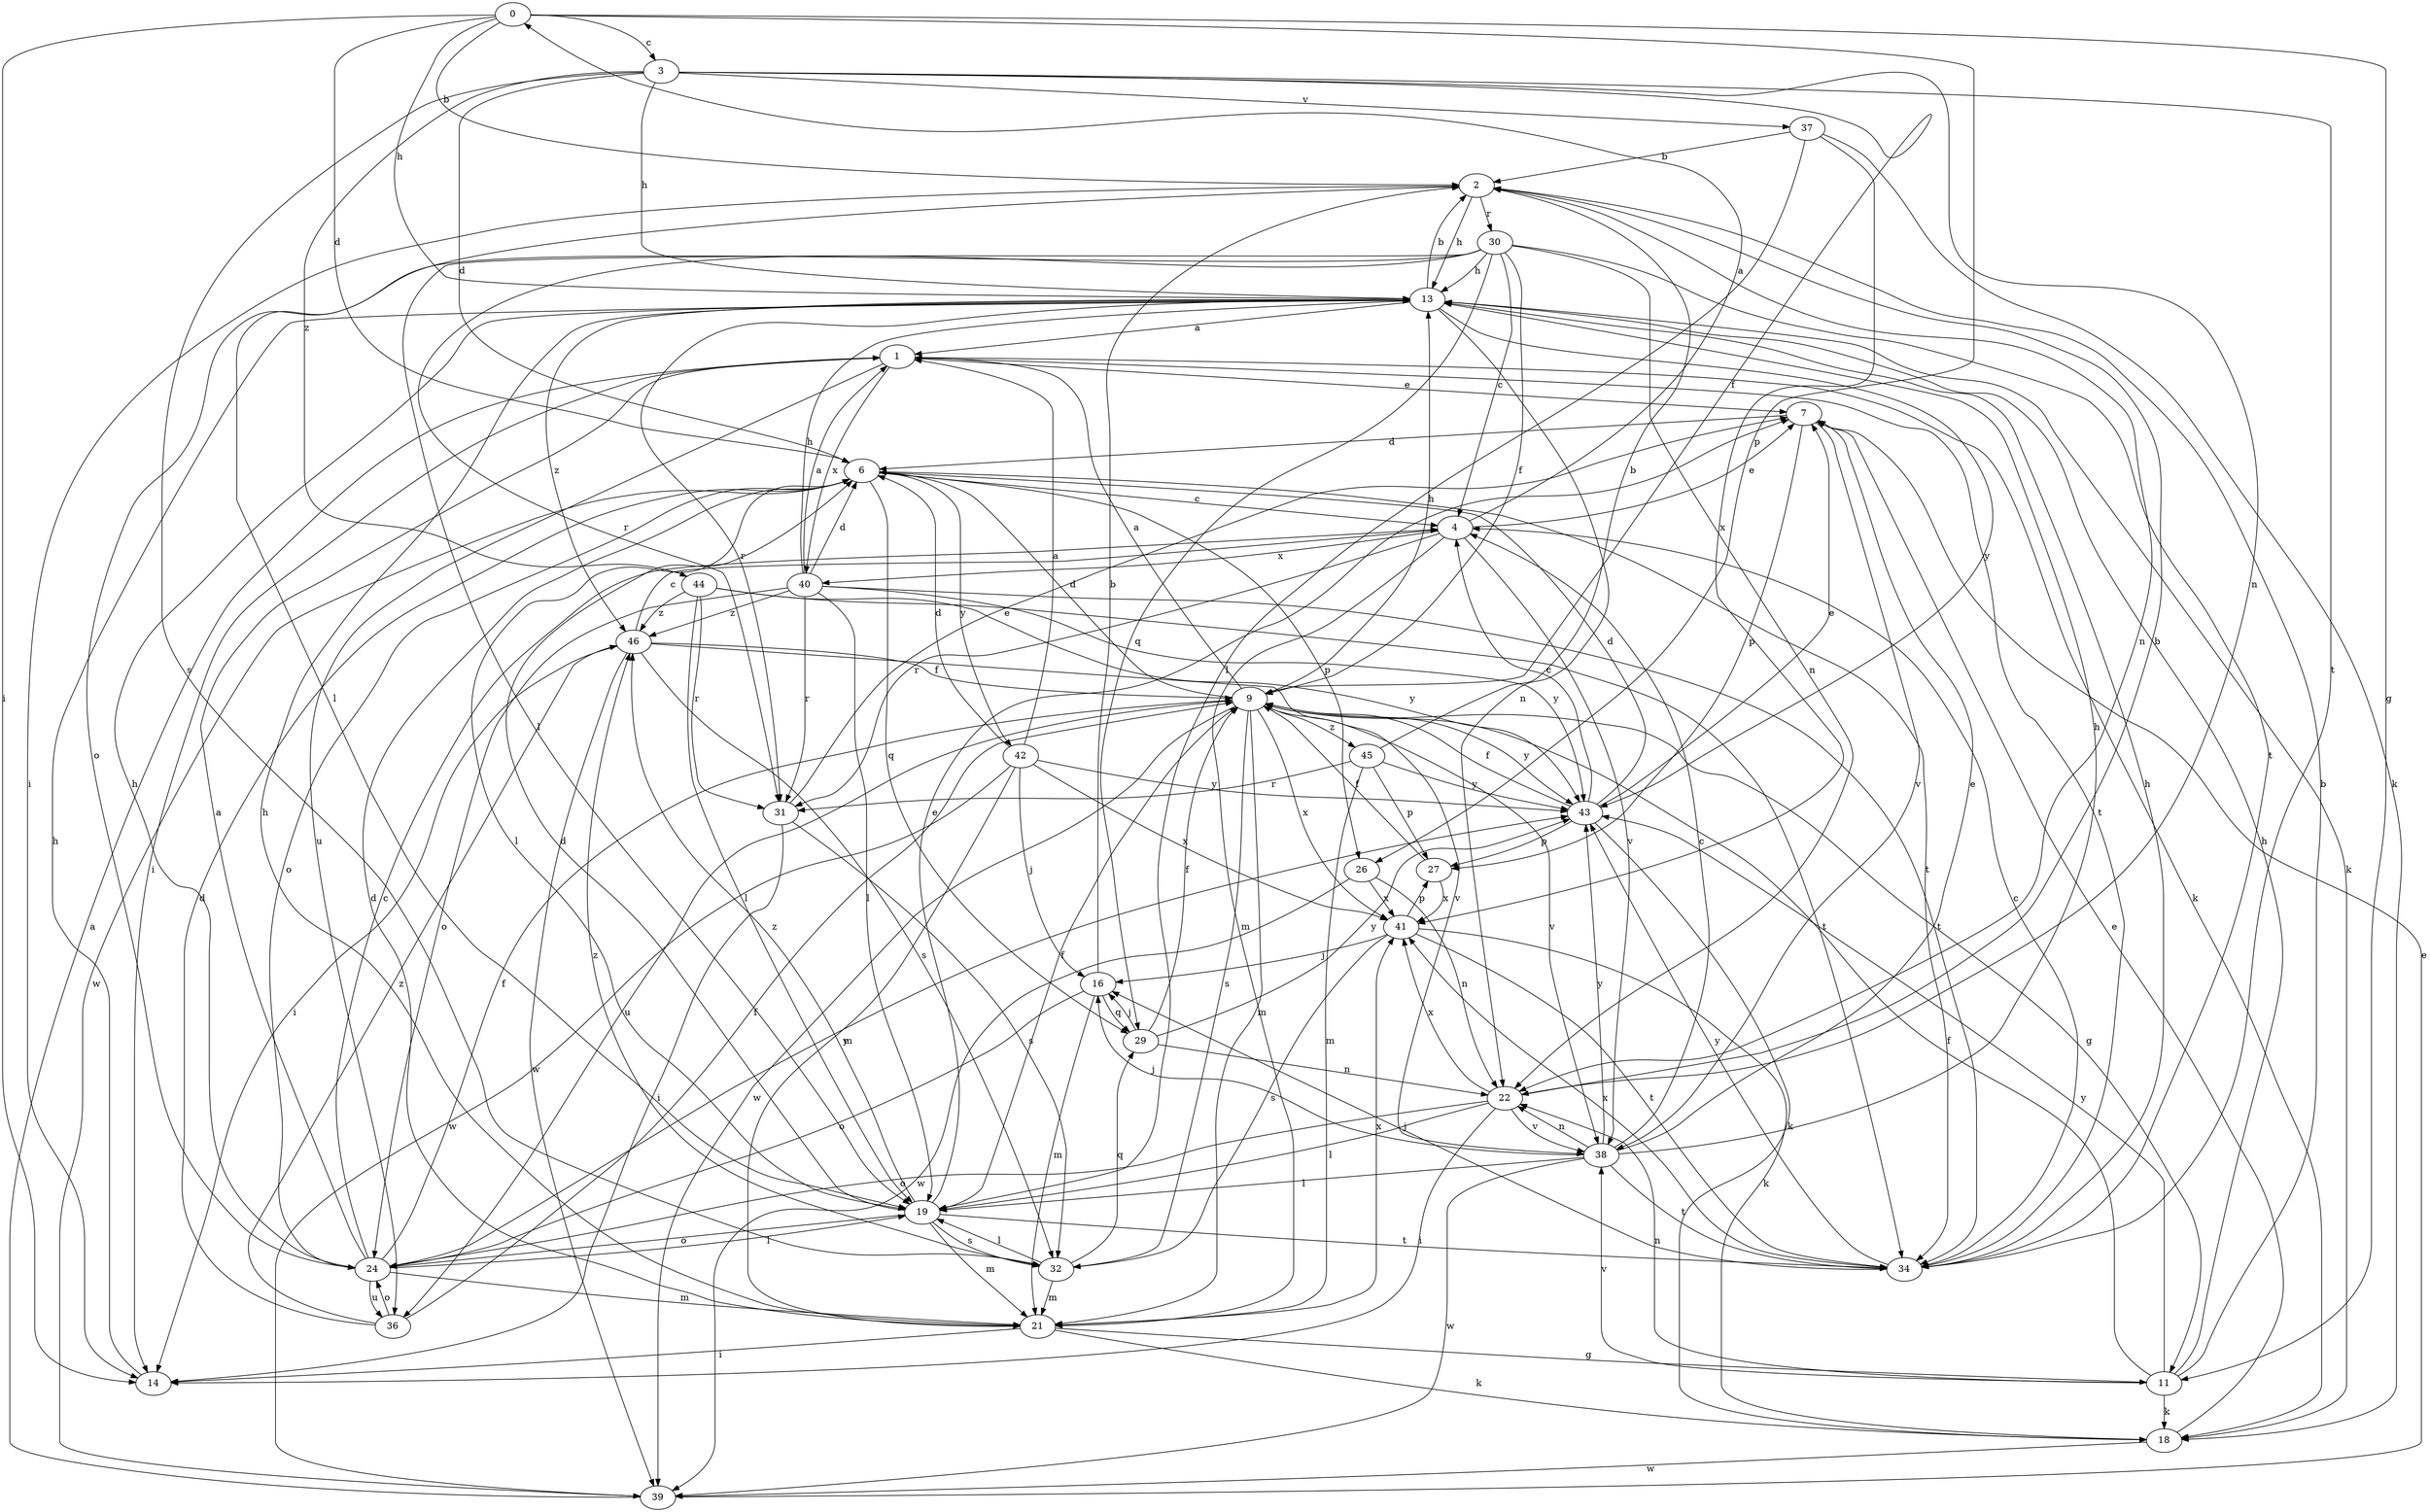 strict digraph  {
0;
1;
2;
3;
4;
6;
7;
9;
11;
13;
14;
16;
18;
19;
21;
22;
24;
26;
27;
29;
30;
31;
32;
34;
36;
37;
38;
39;
40;
41;
42;
43;
44;
45;
46;
0 -> 2  [label=b];
0 -> 3  [label=c];
0 -> 6  [label=d];
0 -> 11  [label=g];
0 -> 13  [label=h];
0 -> 14  [label=i];
0 -> 26  [label=p];
1 -> 7  [label=e];
1 -> 14  [label=i];
1 -> 18  [label=k];
1 -> 34  [label=t];
1 -> 36  [label=u];
1 -> 40  [label=x];
2 -> 13  [label=h];
2 -> 14  [label=i];
2 -> 19  [label=l];
2 -> 22  [label=n];
2 -> 30  [label=r];
3 -> 6  [label=d];
3 -> 9  [label=f];
3 -> 13  [label=h];
3 -> 22  [label=n];
3 -> 32  [label=s];
3 -> 34  [label=t];
3 -> 37  [label=v];
3 -> 44  [label=z];
4 -> 0  [label=a];
4 -> 7  [label=e];
4 -> 21  [label=m];
4 -> 31  [label=r];
4 -> 38  [label=v];
4 -> 40  [label=x];
6 -> 4  [label=c];
6 -> 19  [label=l];
6 -> 24  [label=o];
6 -> 26  [label=p];
6 -> 29  [label=q];
6 -> 34  [label=t];
6 -> 39  [label=w];
6 -> 42  [label=y];
7 -> 6  [label=d];
7 -> 27  [label=p];
7 -> 38  [label=v];
9 -> 1  [label=a];
9 -> 6  [label=d];
9 -> 11  [label=g];
9 -> 13  [label=h];
9 -> 21  [label=m];
9 -> 32  [label=s];
9 -> 36  [label=u];
9 -> 38  [label=v];
9 -> 39  [label=w];
9 -> 41  [label=x];
9 -> 43  [label=y];
9 -> 45  [label=z];
11 -> 2  [label=b];
11 -> 9  [label=f];
11 -> 13  [label=h];
11 -> 18  [label=k];
11 -> 22  [label=n];
11 -> 38  [label=v];
11 -> 43  [label=y];
13 -> 1  [label=a];
13 -> 2  [label=b];
13 -> 18  [label=k];
13 -> 22  [label=n];
13 -> 31  [label=r];
13 -> 43  [label=y];
13 -> 46  [label=z];
14 -> 13  [label=h];
16 -> 2  [label=b];
16 -> 21  [label=m];
16 -> 24  [label=o];
16 -> 29  [label=q];
18 -> 7  [label=e];
18 -> 39  [label=w];
19 -> 6  [label=d];
19 -> 7  [label=e];
19 -> 9  [label=f];
19 -> 21  [label=m];
19 -> 24  [label=o];
19 -> 32  [label=s];
19 -> 34  [label=t];
19 -> 46  [label=z];
21 -> 6  [label=d];
21 -> 11  [label=g];
21 -> 13  [label=h];
21 -> 14  [label=i];
21 -> 18  [label=k];
21 -> 41  [label=x];
22 -> 2  [label=b];
22 -> 14  [label=i];
22 -> 19  [label=l];
22 -> 24  [label=o];
22 -> 38  [label=v];
22 -> 41  [label=x];
24 -> 1  [label=a];
24 -> 4  [label=c];
24 -> 9  [label=f];
24 -> 13  [label=h];
24 -> 19  [label=l];
24 -> 21  [label=m];
24 -> 36  [label=u];
24 -> 43  [label=y];
26 -> 22  [label=n];
26 -> 39  [label=w];
26 -> 41  [label=x];
27 -> 9  [label=f];
27 -> 41  [label=x];
29 -> 9  [label=f];
29 -> 16  [label=j];
29 -> 22  [label=n];
29 -> 43  [label=y];
30 -> 4  [label=c];
30 -> 9  [label=f];
30 -> 13  [label=h];
30 -> 19  [label=l];
30 -> 22  [label=n];
30 -> 24  [label=o];
30 -> 29  [label=q];
30 -> 31  [label=r];
30 -> 34  [label=t];
31 -> 7  [label=e];
31 -> 14  [label=i];
31 -> 32  [label=s];
32 -> 19  [label=l];
32 -> 21  [label=m];
32 -> 29  [label=q];
32 -> 46  [label=z];
34 -> 4  [label=c];
34 -> 13  [label=h];
34 -> 16  [label=j];
34 -> 41  [label=x];
34 -> 43  [label=y];
36 -> 6  [label=d];
36 -> 9  [label=f];
36 -> 24  [label=o];
36 -> 46  [label=z];
37 -> 2  [label=b];
37 -> 18  [label=k];
37 -> 19  [label=l];
37 -> 41  [label=x];
38 -> 4  [label=c];
38 -> 7  [label=e];
38 -> 13  [label=h];
38 -> 16  [label=j];
38 -> 19  [label=l];
38 -> 22  [label=n];
38 -> 34  [label=t];
38 -> 39  [label=w];
38 -> 43  [label=y];
39 -> 1  [label=a];
39 -> 7  [label=e];
40 -> 1  [label=a];
40 -> 6  [label=d];
40 -> 13  [label=h];
40 -> 19  [label=l];
40 -> 24  [label=o];
40 -> 31  [label=r];
40 -> 34  [label=t];
40 -> 43  [label=y];
40 -> 46  [label=z];
41 -> 16  [label=j];
41 -> 18  [label=k];
41 -> 27  [label=p];
41 -> 32  [label=s];
41 -> 34  [label=t];
42 -> 1  [label=a];
42 -> 6  [label=d];
42 -> 16  [label=j];
42 -> 21  [label=m];
42 -> 39  [label=w];
42 -> 41  [label=x];
42 -> 43  [label=y];
43 -> 4  [label=c];
43 -> 6  [label=d];
43 -> 7  [label=e];
43 -> 9  [label=f];
43 -> 18  [label=k];
43 -> 27  [label=p];
44 -> 19  [label=l];
44 -> 31  [label=r];
44 -> 34  [label=t];
44 -> 43  [label=y];
44 -> 46  [label=z];
45 -> 2  [label=b];
45 -> 21  [label=m];
45 -> 27  [label=p];
45 -> 31  [label=r];
45 -> 43  [label=y];
46 -> 4  [label=c];
46 -> 9  [label=f];
46 -> 14  [label=i];
46 -> 32  [label=s];
46 -> 38  [label=v];
46 -> 39  [label=w];
}
